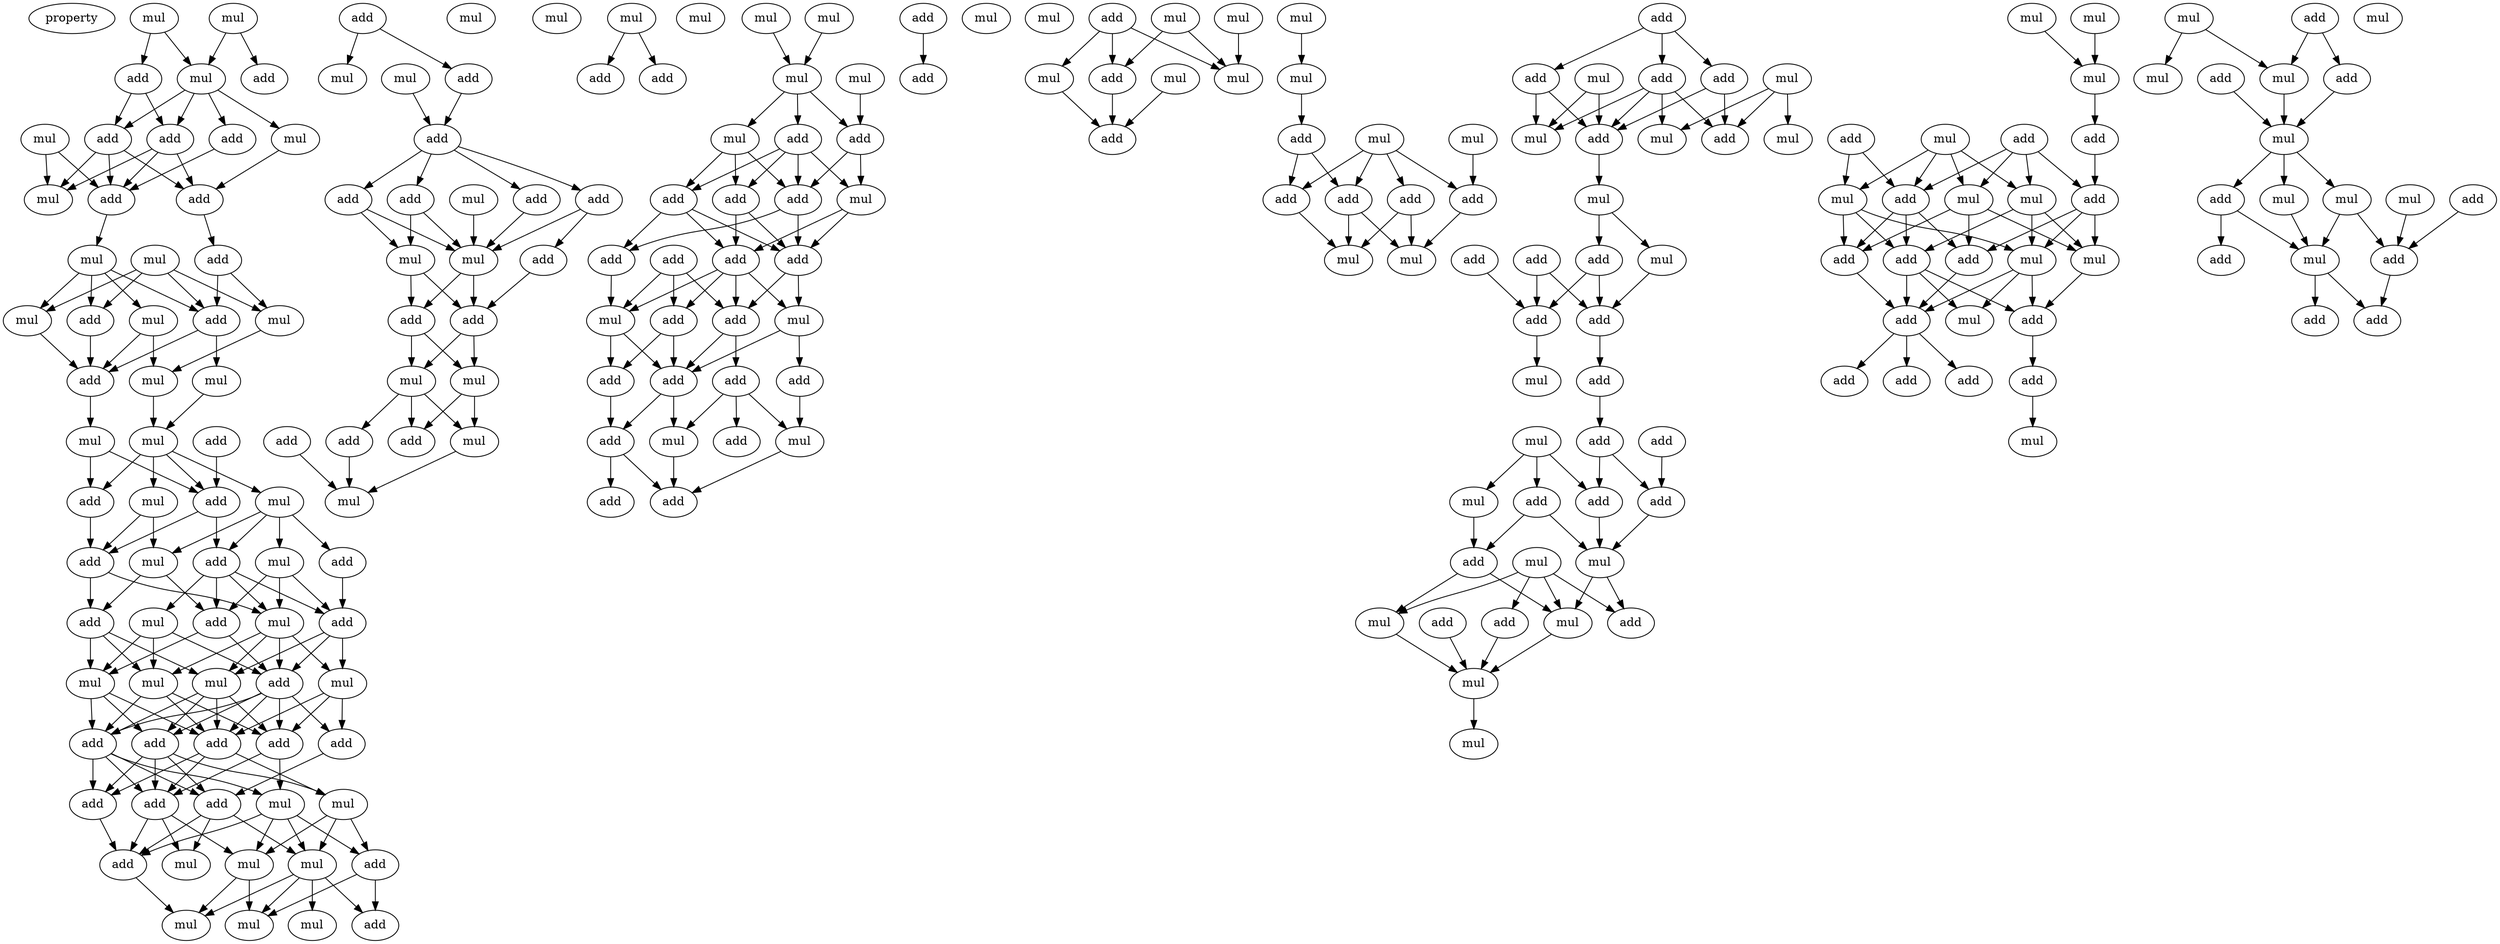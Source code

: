 digraph {
    node [fontcolor=black]
    property [mul=2,lf=1.6]
    0 [ label = mul ];
    1 [ label = mul ];
    2 [ label = mul ];
    3 [ label = add ];
    4 [ label = add ];
    5 [ label = add ];
    6 [ label = add ];
    7 [ label = mul ];
    8 [ label = mul ];
    9 [ label = add ];
    10 [ label = add ];
    11 [ label = add ];
    12 [ label = mul ];
    13 [ label = add ];
    14 [ label = mul ];
    15 [ label = mul ];
    16 [ label = add ];
    17 [ label = add ];
    18 [ label = mul ];
    19 [ label = mul ];
    20 [ label = mul ];
    21 [ label = mul ];
    22 [ label = add ];
    23 [ label = mul ];
    24 [ label = mul ];
    25 [ label = mul ];
    26 [ label = add ];
    27 [ label = add ];
    28 [ label = add ];
    29 [ label = mul ];
    30 [ label = mul ];
    31 [ label = mul ];
    32 [ label = add ];
    33 [ label = add ];
    34 [ label = mul ];
    35 [ label = add ];
    36 [ label = mul ];
    37 [ label = add ];
    38 [ label = mul ];
    39 [ label = add ];
    40 [ label = add ];
    41 [ label = add ];
    42 [ label = mul ];
    43 [ label = mul ];
    44 [ label = mul ];
    45 [ label = mul ];
    46 [ label = add ];
    47 [ label = add ];
    48 [ label = add ];
    49 [ label = add ];
    50 [ label = add ];
    51 [ label = add ];
    52 [ label = add ];
    53 [ label = add ];
    54 [ label = mul ];
    55 [ label = mul ];
    56 [ label = add ];
    57 [ label = mul ];
    58 [ label = mul ];
    59 [ label = mul ];
    60 [ label = add ];
    61 [ label = mul ];
    62 [ label = mul ];
    63 [ label = add ];
    64 [ label = mul ];
    65 [ label = add ];
    66 [ label = mul ];
    67 [ label = mul ];
    68 [ label = mul ];
    69 [ label = add ];
    70 [ label = add ];
    71 [ label = add ];
    72 [ label = mul ];
    73 [ label = add ];
    74 [ label = add ];
    75 [ label = add ];
    76 [ label = mul ];
    77 [ label = mul ];
    78 [ label = add ];
    79 [ label = add ];
    80 [ label = add ];
    81 [ label = mul ];
    82 [ label = mul ];
    83 [ label = add ];
    84 [ label = mul ];
    85 [ label = add ];
    86 [ label = add ];
    87 [ label = mul ];
    88 [ label = mul ];
    89 [ label = mul ];
    90 [ label = add ];
    91 [ label = add ];
    92 [ label = mul ];
    93 [ label = mul ];
    94 [ label = mul ];
    95 [ label = mul ];
    96 [ label = mul ];
    97 [ label = add ];
    98 [ label = add ];
    99 [ label = mul ];
    100 [ label = add ];
    101 [ label = add ];
    102 [ label = mul ];
    103 [ label = add ];
    104 [ label = add ];
    105 [ label = add ];
    106 [ label = add ];
    107 [ label = add ];
    108 [ label = add ];
    109 [ label = mul ];
    110 [ label = mul ];
    111 [ label = add ];
    112 [ label = add ];
    113 [ label = add ];
    114 [ label = add ];
    115 [ label = add ];
    116 [ label = add ];
    117 [ label = add ];
    118 [ label = mul ];
    119 [ label = mul ];
    120 [ label = add ];
    121 [ label = add ];
    122 [ label = add ];
    123 [ label = mul ];
    124 [ label = add ];
    125 [ label = mul ];
    126 [ label = add ];
    127 [ label = mul ];
    128 [ label = mul ];
    129 [ label = mul ];
    130 [ label = mul ];
    131 [ label = mul ];
    132 [ label = mul ];
    133 [ label = add ];
    134 [ label = mul ];
    135 [ label = add ];
    136 [ label = add ];
    137 [ label = mul ];
    138 [ label = mul ];
    139 [ label = add ];
    140 [ label = add ];
    141 [ label = add ];
    142 [ label = add ];
    143 [ label = mul ];
    144 [ label = mul ];
    145 [ label = add ];
    146 [ label = add ];
    147 [ label = mul ];
    148 [ label = add ];
    149 [ label = add ];
    150 [ label = mul ];
    151 [ label = add ];
    152 [ label = add ];
    153 [ label = mul ];
    154 [ label = mul ];
    155 [ label = mul ];
    156 [ label = mul ];
    157 [ label = add ];
    158 [ label = mul ];
    159 [ label = add ];
    160 [ label = add ];
    161 [ label = add ];
    162 [ label = add ];
    163 [ label = add ];
    164 [ label = mul ];
    165 [ label = add ];
    166 [ label = add ];
    167 [ label = mul ];
    168 [ label = add ];
    169 [ label = add ];
    170 [ label = add ];
    171 [ label = mul ];
    172 [ label = mul ];
    173 [ label = add ];
    174 [ label = mul ];
    175 [ label = add ];
    176 [ label = mul ];
    177 [ label = mul ];
    178 [ label = add ];
    179 [ label = add ];
    180 [ label = mul ];
    181 [ label = mul ];
    182 [ label = mul ];
    183 [ label = mul ];
    184 [ label = mul ];
    185 [ label = add ];
    186 [ label = add ];
    187 [ label = add ];
    188 [ label = mul ];
    189 [ label = add ];
    190 [ label = mul ];
    191 [ label = mul ];
    192 [ label = add ];
    193 [ label = mul ];
    194 [ label = add ];
    195 [ label = add ];
    196 [ label = mul ];
    197 [ label = add ];
    198 [ label = mul ];
    199 [ label = add ];
    200 [ label = add ];
    201 [ label = mul ];
    202 [ label = add ];
    203 [ label = add ];
    204 [ label = add ];
    205 [ label = add ];
    206 [ label = mul ];
    207 [ label = mul ];
    208 [ label = add ];
    209 [ label = add ];
    210 [ label = mul ];
    211 [ label = mul ];
    212 [ label = mul ];
    213 [ label = add ];
    214 [ label = mul ];
    215 [ label = mul ];
    216 [ label = add ];
    217 [ label = mul ];
    218 [ label = mul ];
    219 [ label = add ];
    220 [ label = mul ];
    221 [ label = add ];
    222 [ label = add ];
    223 [ label = add ];
    224 [ label = add ];
    0 -> 2 [ name = 0 ];
    0 -> 3 [ name = 1 ];
    1 -> 2 [ name = 2 ];
    1 -> 4 [ name = 3 ];
    2 -> 5 [ name = 4 ];
    2 -> 6 [ name = 5 ];
    2 -> 7 [ name = 6 ];
    2 -> 9 [ name = 7 ];
    3 -> 5 [ name = 8 ];
    3 -> 9 [ name = 9 ];
    5 -> 10 [ name = 10 ];
    5 -> 11 [ name = 11 ];
    5 -> 12 [ name = 12 ];
    6 -> 11 [ name = 13 ];
    7 -> 10 [ name = 14 ];
    8 -> 11 [ name = 15 ];
    8 -> 12 [ name = 16 ];
    9 -> 10 [ name = 17 ];
    9 -> 11 [ name = 18 ];
    9 -> 12 [ name = 19 ];
    10 -> 13 [ name = 20 ];
    11 -> 15 [ name = 21 ];
    13 -> 17 [ name = 22 ];
    13 -> 19 [ name = 23 ];
    14 -> 16 [ name = 24 ];
    14 -> 17 [ name = 25 ];
    14 -> 19 [ name = 26 ];
    14 -> 20 [ name = 27 ];
    15 -> 16 [ name = 28 ];
    15 -> 17 [ name = 29 ];
    15 -> 18 [ name = 30 ];
    15 -> 20 [ name = 31 ];
    16 -> 22 [ name = 32 ];
    17 -> 21 [ name = 33 ];
    17 -> 22 [ name = 34 ];
    18 -> 22 [ name = 35 ];
    18 -> 23 [ name = 36 ];
    19 -> 23 [ name = 37 ];
    20 -> 22 [ name = 38 ];
    21 -> 25 [ name = 39 ];
    22 -> 24 [ name = 40 ];
    23 -> 25 [ name = 41 ];
    24 -> 27 [ name = 42 ];
    24 -> 28 [ name = 43 ];
    25 -> 27 [ name = 44 ];
    25 -> 28 [ name = 45 ];
    25 -> 29 [ name = 46 ];
    25 -> 30 [ name = 47 ];
    26 -> 27 [ name = 48 ];
    27 -> 32 [ name = 49 ];
    27 -> 35 [ name = 50 ];
    28 -> 32 [ name = 51 ];
    29 -> 31 [ name = 52 ];
    29 -> 32 [ name = 53 ];
    30 -> 31 [ name = 54 ];
    30 -> 33 [ name = 55 ];
    30 -> 34 [ name = 56 ];
    30 -> 35 [ name = 57 ];
    31 -> 37 [ name = 58 ];
    31 -> 39 [ name = 59 ];
    32 -> 38 [ name = 60 ];
    32 -> 39 [ name = 61 ];
    33 -> 40 [ name = 62 ];
    34 -> 37 [ name = 63 ];
    34 -> 38 [ name = 64 ];
    34 -> 40 [ name = 65 ];
    35 -> 36 [ name = 66 ];
    35 -> 37 [ name = 67 ];
    35 -> 38 [ name = 68 ];
    35 -> 40 [ name = 69 ];
    36 -> 41 [ name = 70 ];
    36 -> 43 [ name = 71 ];
    36 -> 44 [ name = 72 ];
    37 -> 41 [ name = 73 ];
    37 -> 44 [ name = 74 ];
    38 -> 41 [ name = 75 ];
    38 -> 42 [ name = 76 ];
    38 -> 43 [ name = 77 ];
    38 -> 45 [ name = 78 ];
    39 -> 42 [ name = 79 ];
    39 -> 43 [ name = 80 ];
    39 -> 44 [ name = 81 ];
    40 -> 41 [ name = 82 ];
    40 -> 42 [ name = 83 ];
    40 -> 45 [ name = 84 ];
    41 -> 46 [ name = 85 ];
    41 -> 47 [ name = 86 ];
    41 -> 48 [ name = 87 ];
    41 -> 49 [ name = 88 ];
    41 -> 50 [ name = 89 ];
    42 -> 46 [ name = 90 ];
    42 -> 47 [ name = 91 ];
    42 -> 48 [ name = 92 ];
    42 -> 50 [ name = 93 ];
    43 -> 46 [ name = 94 ];
    43 -> 47 [ name = 95 ];
    43 -> 48 [ name = 96 ];
    44 -> 46 [ name = 97 ];
    44 -> 48 [ name = 98 ];
    44 -> 50 [ name = 99 ];
    45 -> 46 [ name = 100 ];
    45 -> 47 [ name = 101 ];
    45 -> 49 [ name = 102 ];
    46 -> 51 [ name = 103 ];
    46 -> 52 [ name = 104 ];
    46 -> 54 [ name = 105 ];
    47 -> 52 [ name = 106 ];
    47 -> 55 [ name = 107 ];
    48 -> 51 [ name = 108 ];
    48 -> 52 [ name = 109 ];
    48 -> 53 [ name = 110 ];
    48 -> 55 [ name = 111 ];
    49 -> 53 [ name = 112 ];
    50 -> 51 [ name = 113 ];
    50 -> 52 [ name = 114 ];
    50 -> 53 [ name = 115 ];
    50 -> 54 [ name = 116 ];
    51 -> 56 [ name = 117 ];
    52 -> 56 [ name = 118 ];
    52 -> 58 [ name = 119 ];
    52 -> 59 [ name = 120 ];
    53 -> 56 [ name = 121 ];
    53 -> 57 [ name = 122 ];
    53 -> 59 [ name = 123 ];
    54 -> 57 [ name = 124 ];
    54 -> 58 [ name = 125 ];
    54 -> 60 [ name = 126 ];
    55 -> 56 [ name = 127 ];
    55 -> 57 [ name = 128 ];
    55 -> 58 [ name = 129 ];
    55 -> 60 [ name = 130 ];
    56 -> 62 [ name = 131 ];
    57 -> 61 [ name = 132 ];
    57 -> 62 [ name = 133 ];
    57 -> 63 [ name = 134 ];
    57 -> 64 [ name = 135 ];
    58 -> 62 [ name = 136 ];
    58 -> 64 [ name = 137 ];
    60 -> 63 [ name = 138 ];
    60 -> 64 [ name = 139 ];
    65 -> 68 [ name = 140 ];
    65 -> 69 [ name = 141 ];
    67 -> 70 [ name = 142 ];
    69 -> 70 [ name = 143 ];
    70 -> 71 [ name = 144 ];
    70 -> 73 [ name = 145 ];
    70 -> 74 [ name = 146 ];
    70 -> 75 [ name = 147 ];
    71 -> 76 [ name = 148 ];
    71 -> 77 [ name = 149 ];
    72 -> 77 [ name = 150 ];
    73 -> 76 [ name = 151 ];
    73 -> 77 [ name = 152 ];
    74 -> 77 [ name = 153 ];
    74 -> 78 [ name = 154 ];
    75 -> 77 [ name = 155 ];
    76 -> 79 [ name = 156 ];
    76 -> 80 [ name = 157 ];
    77 -> 79 [ name = 158 ];
    77 -> 80 [ name = 159 ];
    78 -> 79 [ name = 160 ];
    79 -> 81 [ name = 161 ];
    79 -> 82 [ name = 162 ];
    80 -> 81 [ name = 163 ];
    80 -> 82 [ name = 164 ];
    81 -> 84 [ name = 165 ];
    81 -> 85 [ name = 166 ];
    81 -> 86 [ name = 167 ];
    82 -> 84 [ name = 168 ];
    82 -> 86 [ name = 169 ];
    83 -> 89 [ name = 170 ];
    84 -> 89 [ name = 171 ];
    85 -> 89 [ name = 172 ];
    88 -> 90 [ name = 173 ];
    88 -> 91 [ name = 174 ];
    93 -> 95 [ name = 175 ];
    94 -> 95 [ name = 176 ];
    95 -> 97 [ name = 177 ];
    95 -> 98 [ name = 178 ];
    95 -> 99 [ name = 179 ];
    96 -> 98 [ name = 180 ];
    97 -> 100 [ name = 181 ];
    97 -> 101 [ name = 182 ];
    97 -> 102 [ name = 183 ];
    97 -> 103 [ name = 184 ];
    98 -> 100 [ name = 185 ];
    98 -> 102 [ name = 186 ];
    99 -> 100 [ name = 187 ];
    99 -> 101 [ name = 188 ];
    99 -> 103 [ name = 189 ];
    100 -> 104 [ name = 190 ];
    100 -> 106 [ name = 191 ];
    101 -> 104 [ name = 192 ];
    101 -> 106 [ name = 193 ];
    101 -> 107 [ name = 194 ];
    102 -> 106 [ name = 195 ];
    102 -> 107 [ name = 196 ];
    103 -> 106 [ name = 197 ];
    103 -> 107 [ name = 198 ];
    104 -> 109 [ name = 199 ];
    105 -> 108 [ name = 200 ];
    105 -> 109 [ name = 201 ];
    105 -> 111 [ name = 202 ];
    106 -> 110 [ name = 203 ];
    106 -> 111 [ name = 204 ];
    107 -> 108 [ name = 205 ];
    107 -> 109 [ name = 206 ];
    107 -> 110 [ name = 207 ];
    107 -> 111 [ name = 208 ];
    108 -> 114 [ name = 209 ];
    108 -> 115 [ name = 210 ];
    109 -> 114 [ name = 211 ];
    109 -> 115 [ name = 212 ];
    110 -> 112 [ name = 213 ];
    110 -> 115 [ name = 214 ];
    111 -> 113 [ name = 215 ];
    111 -> 115 [ name = 216 ];
    112 -> 118 [ name = 217 ];
    113 -> 116 [ name = 218 ];
    113 -> 118 [ name = 219 ];
    113 -> 119 [ name = 220 ];
    114 -> 117 [ name = 221 ];
    115 -> 117 [ name = 222 ];
    115 -> 119 [ name = 223 ];
    117 -> 120 [ name = 224 ];
    117 -> 121 [ name = 225 ];
    118 -> 121 [ name = 226 ];
    119 -> 121 [ name = 227 ];
    122 -> 124 [ name = 228 ];
    126 -> 129 [ name = 229 ];
    126 -> 132 [ name = 230 ];
    126 -> 133 [ name = 231 ];
    127 -> 132 [ name = 232 ];
    128 -> 132 [ name = 233 ];
    128 -> 133 [ name = 234 ];
    129 -> 135 [ name = 235 ];
    130 -> 135 [ name = 236 ];
    131 -> 134 [ name = 237 ];
    133 -> 135 [ name = 238 ];
    134 -> 136 [ name = 239 ];
    136 -> 140 [ name = 240 ];
    136 -> 141 [ name = 241 ];
    137 -> 139 [ name = 242 ];
    138 -> 139 [ name = 243 ];
    138 -> 140 [ name = 244 ];
    138 -> 141 [ name = 245 ];
    138 -> 142 [ name = 246 ];
    139 -> 144 [ name = 247 ];
    140 -> 143 [ name = 248 ];
    141 -> 143 [ name = 249 ];
    141 -> 144 [ name = 250 ];
    142 -> 143 [ name = 251 ];
    142 -> 144 [ name = 252 ];
    145 -> 146 [ name = 253 ];
    145 -> 148 [ name = 254 ];
    145 -> 149 [ name = 255 ];
    146 -> 151 [ name = 256 ];
    146 -> 152 [ name = 257 ];
    146 -> 153 [ name = 258 ];
    146 -> 154 [ name = 259 ];
    147 -> 152 [ name = 260 ];
    147 -> 154 [ name = 261 ];
    147 -> 155 [ name = 262 ];
    148 -> 151 [ name = 263 ];
    148 -> 153 [ name = 264 ];
    149 -> 151 [ name = 265 ];
    149 -> 152 [ name = 266 ];
    150 -> 151 [ name = 267 ];
    150 -> 153 [ name = 268 ];
    151 -> 156 [ name = 269 ];
    156 -> 157 [ name = 270 ];
    156 -> 158 [ name = 271 ];
    157 -> 161 [ name = 272 ];
    157 -> 162 [ name = 273 ];
    158 -> 162 [ name = 274 ];
    159 -> 161 [ name = 275 ];
    159 -> 162 [ name = 276 ];
    160 -> 161 [ name = 277 ];
    161 -> 164 [ name = 278 ];
    162 -> 163 [ name = 279 ];
    163 -> 165 [ name = 280 ];
    165 -> 169 [ name = 281 ];
    165 -> 170 [ name = 282 ];
    166 -> 169 [ name = 283 ];
    167 -> 168 [ name = 284 ];
    167 -> 170 [ name = 285 ];
    167 -> 171 [ name = 286 ];
    168 -> 172 [ name = 287 ];
    168 -> 173 [ name = 288 ];
    169 -> 172 [ name = 289 ];
    170 -> 172 [ name = 290 ];
    171 -> 173 [ name = 291 ];
    172 -> 177 [ name = 292 ];
    172 -> 178 [ name = 293 ];
    173 -> 176 [ name = 294 ];
    173 -> 177 [ name = 295 ];
    174 -> 176 [ name = 296 ];
    174 -> 177 [ name = 297 ];
    174 -> 178 [ name = 298 ];
    174 -> 179 [ name = 299 ];
    175 -> 180 [ name = 300 ];
    176 -> 180 [ name = 301 ];
    177 -> 180 [ name = 302 ];
    179 -> 180 [ name = 303 ];
    180 -> 181 [ name = 304 ];
    182 -> 184 [ name = 305 ];
    183 -> 184 [ name = 306 ];
    184 -> 187 [ name = 307 ];
    185 -> 189 [ name = 308 ];
    185 -> 190 [ name = 309 ];
    186 -> 189 [ name = 310 ];
    186 -> 191 [ name = 311 ];
    186 -> 192 [ name = 312 ];
    186 -> 193 [ name = 313 ];
    187 -> 192 [ name = 314 ];
    188 -> 189 [ name = 315 ];
    188 -> 190 [ name = 316 ];
    188 -> 191 [ name = 317 ];
    188 -> 193 [ name = 318 ];
    189 -> 194 [ name = 319 ];
    189 -> 195 [ name = 320 ];
    189 -> 197 [ name = 321 ];
    190 -> 194 [ name = 322 ];
    190 -> 197 [ name = 323 ];
    190 -> 198 [ name = 324 ];
    191 -> 196 [ name = 325 ];
    191 -> 197 [ name = 326 ];
    191 -> 198 [ name = 327 ];
    192 -> 195 [ name = 328 ];
    192 -> 196 [ name = 329 ];
    192 -> 198 [ name = 330 ];
    193 -> 194 [ name = 331 ];
    193 -> 195 [ name = 332 ];
    193 -> 196 [ name = 333 ];
    194 -> 199 [ name = 334 ];
    195 -> 199 [ name = 335 ];
    196 -> 200 [ name = 336 ];
    197 -> 199 [ name = 337 ];
    197 -> 200 [ name = 338 ];
    197 -> 201 [ name = 339 ];
    198 -> 199 [ name = 340 ];
    198 -> 200 [ name = 341 ];
    198 -> 201 [ name = 342 ];
    199 -> 202 [ name = 343 ];
    199 -> 203 [ name = 344 ];
    199 -> 205 [ name = 345 ];
    200 -> 204 [ name = 346 ];
    204 -> 206 [ name = 347 ];
    207 -> 210 [ name = 348 ];
    207 -> 211 [ name = 349 ];
    208 -> 210 [ name = 350 ];
    208 -> 213 [ name = 351 ];
    209 -> 214 [ name = 352 ];
    210 -> 214 [ name = 353 ];
    213 -> 214 [ name = 354 ];
    214 -> 215 [ name = 355 ];
    214 -> 217 [ name = 356 ];
    214 -> 219 [ name = 357 ];
    215 -> 220 [ name = 358 ];
    216 -> 222 [ name = 359 ];
    217 -> 220 [ name = 360 ];
    217 -> 222 [ name = 361 ];
    218 -> 222 [ name = 362 ];
    219 -> 220 [ name = 363 ];
    219 -> 221 [ name = 364 ];
    220 -> 223 [ name = 365 ];
    220 -> 224 [ name = 366 ];
    222 -> 224 [ name = 367 ];
}
